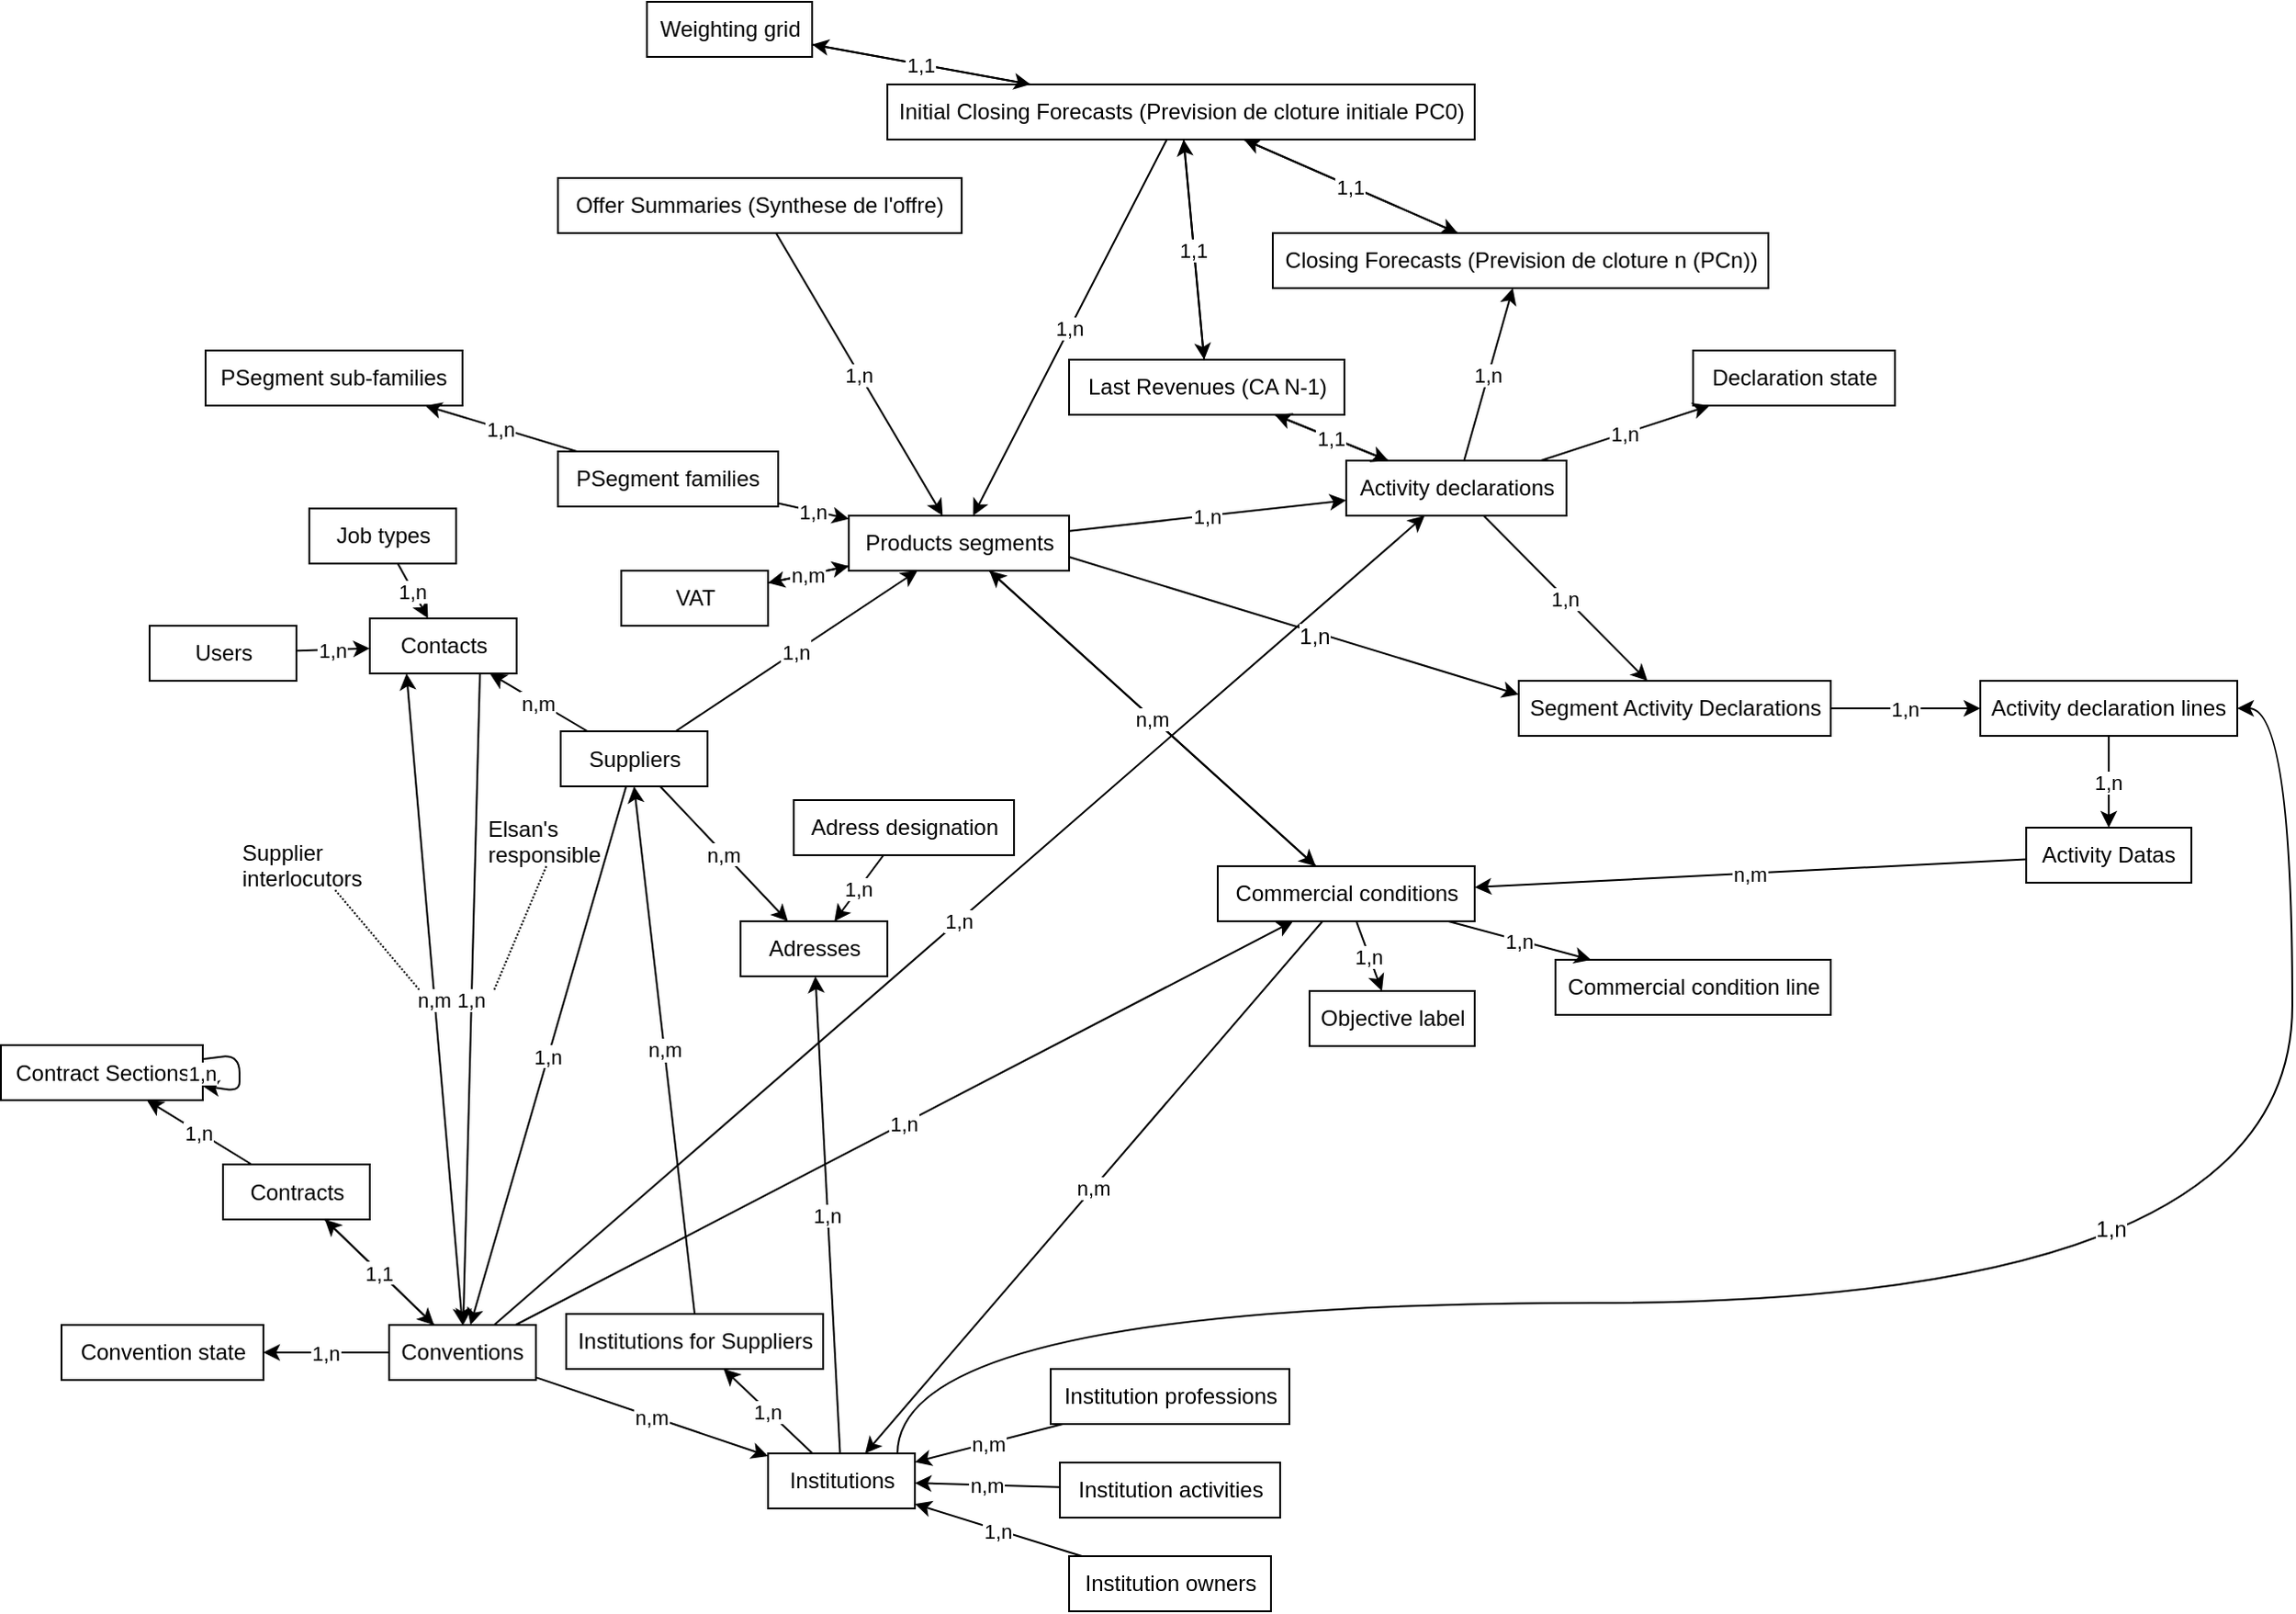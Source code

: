 <mxfile version="10.7.3" type="github"><diagram id="naOd1OUL0D1q2wEyUwnQ" name="Page-1"><mxGraphModel dx="1009" dy="578" grid="1" gridSize="10" guides="1" tooltips="1" connect="1" arrows="1" fold="1" page="1" pageScale="1" pageWidth="827" pageHeight="1169" math="0" shadow="0"><root><mxCell id="0"/><mxCell id="1" parent="0"/><mxCell id="yR6SuKaiQKpG99iB0D87-2" value="Suppliers" style="whiteSpace=wrap;html=1;" parent="1" vertex="1"><mxGeometry x="426.5" y="508.5" width="80" height="30" as="geometry"/></mxCell><mxCell id="yR6SuKaiQKpG99iB0D87-3" value="Products segments" style="whiteSpace=wrap;html=1;" parent="1" vertex="1"><mxGeometry x="583.5" y="391" width="120" height="30" as="geometry"/></mxCell><mxCell id="yR6SuKaiQKpG99iB0D87-4" value="1,n" parent="1" source="yR6SuKaiQKpG99iB0D87-2" target="yR6SuKaiQKpG99iB0D87-3" edge="1"><mxGeometry x="113.5" y="116" as="geometry"/></mxCell><mxCell id="yR6SuKaiQKpG99iB0D87-5" value="Conventions" style="whiteSpace=wrap;html=1;" parent="1" vertex="1"><mxGeometry x="333" y="832" width="80" height="30" as="geometry"/></mxCell><mxCell id="yR6SuKaiQKpG99iB0D87-6" value="1,n" parent="1" source="yR6SuKaiQKpG99iB0D87-2" target="yR6SuKaiQKpG99iB0D87-5" edge="1"><mxGeometry x="113.5" y="116" as="geometry"/></mxCell><mxCell id="yR6SuKaiQKpG99iB0D87-7" value="Adresses" style="whiteSpace=wrap;html=1;" parent="1" vertex="1"><mxGeometry x="524.5" y="612" width="80" height="30" as="geometry"/></mxCell><mxCell id="yR6SuKaiQKpG99iB0D87-8" value="n,m" parent="1" source="yR6SuKaiQKpG99iB0D87-2" target="yR6SuKaiQKpG99iB0D87-7" edge="1"><mxGeometry x="113.5" y="116" as="geometry"/></mxCell><mxCell id="yR6SuKaiQKpG99iB0D87-9" value="Institutions" style="whiteSpace=wrap;html=1;" parent="1" vertex="1"><mxGeometry x="539.5" y="902" width="80" height="30" as="geometry"/></mxCell><mxCell id="yR6SuKaiQKpG99iB0D87-10" value="1,n" parent="1" source="yR6SuKaiQKpG99iB0D87-9" target="yR6SuKaiQKpG99iB0D87-7" edge="1"><mxGeometry x="113.5" y="116" as="geometry"/></mxCell><mxCell id="yR6SuKaiQKpG99iB0D87-11" value="Institutions for Suppliers" style="whiteSpace=wrap;html=1;" parent="1" vertex="1"><mxGeometry x="429.5" y="826" width="140" height="30" as="geometry"/></mxCell><mxCell id="yR6SuKaiQKpG99iB0D87-12" value="1,n" parent="1" source="yR6SuKaiQKpG99iB0D87-9" target="yR6SuKaiQKpG99iB0D87-11" edge="1"><mxGeometry x="118.5" y="241" as="geometry"/></mxCell><mxCell id="yR6SuKaiQKpG99iB0D87-13" value="Adress designation" style="whiteSpace=wrap;html=1;" parent="1" vertex="1"><mxGeometry x="553.5" y="546" width="120" height="30" as="geometry"/></mxCell><mxCell id="yR6SuKaiQKpG99iB0D87-14" value="1,n" parent="1" source="yR6SuKaiQKpG99iB0D87-13" target="yR6SuKaiQKpG99iB0D87-7" edge="1"><mxGeometry x="113.5" y="116" as="geometry"/></mxCell><mxCell id="yR6SuKaiQKpG99iB0D87-15" value="Institution owners" style="whiteSpace=wrap;html=1;" parent="1" vertex="1"><mxGeometry x="703.5" y="958" width="110" height="30" as="geometry"/></mxCell><mxCell id="yR6SuKaiQKpG99iB0D87-16" value="1,n" parent="1" source="yR6SuKaiQKpG99iB0D87-15" target="yR6SuKaiQKpG99iB0D87-9" edge="1"><mxGeometry x="118.5" y="241" as="geometry"/></mxCell><mxCell id="yR6SuKaiQKpG99iB0D87-17" value="Institution professions" style="whiteSpace=wrap;html=1;" parent="1" vertex="1"><mxGeometry x="693.5" y="856" width="130" height="30" as="geometry"/></mxCell><mxCell id="yR6SuKaiQKpG99iB0D87-18" value="n,m" parent="1" source="yR6SuKaiQKpG99iB0D87-17" target="yR6SuKaiQKpG99iB0D87-9" edge="1"><mxGeometry x="118.5" y="241" as="geometry"/></mxCell><mxCell id="yR6SuKaiQKpG99iB0D87-19" value="Institution activities" style="whiteSpace=wrap;html=1;" parent="1" vertex="1"><mxGeometry x="698.5" y="907" width="120" height="30" as="geometry"/></mxCell><mxCell id="yR6SuKaiQKpG99iB0D87-20" value="n,m" parent="1" source="yR6SuKaiQKpG99iB0D87-19" target="yR6SuKaiQKpG99iB0D87-9" edge="1"><mxGeometry x="118.5" y="241" as="geometry"/></mxCell><mxCell id="yR6SuKaiQKpG99iB0D87-21" value="n,m" parent="1" source="yR6SuKaiQKpG99iB0D87-5" target="yR6SuKaiQKpG99iB0D87-9" edge="1"><mxGeometry x="113.5" y="116" as="geometry"/></mxCell><mxCell id="yR6SuKaiQKpG99iB0D87-22" value="Commercial conditions" style="whiteSpace=wrap;html=1;" parent="1" vertex="1"><mxGeometry x="784.5" y="582" width="140" height="30" as="geometry"/></mxCell><mxCell id="yR6SuKaiQKpG99iB0D87-23" value="1,n" parent="1" source="yR6SuKaiQKpG99iB0D87-5" target="yR6SuKaiQKpG99iB0D87-22" edge="1"><mxGeometry x="113.5" y="116" as="geometry"/></mxCell><mxCell id="yR6SuKaiQKpG99iB0D87-24" value="Convention state" style="whiteSpace=wrap;html=1;" parent="1" vertex="1"><mxGeometry x="154.5" y="832" width="110" height="30" as="geometry"/></mxCell><mxCell id="yR6SuKaiQKpG99iB0D87-25" value="1,n" parent="1" source="yR6SuKaiQKpG99iB0D87-5" target="yR6SuKaiQKpG99iB0D87-24" edge="1"><mxGeometry x="6.5" y="348.5" as="geometry"/></mxCell><mxCell id="yR6SuKaiQKpG99iB0D87-26" value="n,m" parent="1" source="yR6SuKaiQKpG99iB0D87-22" target="yR6SuKaiQKpG99iB0D87-9" edge="1"><mxGeometry x="113.5" y="116" as="geometry"/></mxCell><mxCell id="yR6SuKaiQKpG99iB0D87-27" value="Objective label" style="whiteSpace=wrap;html=1;" parent="1" vertex="1"><mxGeometry x="834.5" y="650" width="90" height="30" as="geometry"/></mxCell><mxCell id="yR6SuKaiQKpG99iB0D87-28" value="1,n" parent="1" source="yR6SuKaiQKpG99iB0D87-22" target="yR6SuKaiQKpG99iB0D87-27" edge="1"><mxGeometry x="113.5" y="116" as="geometry"/></mxCell><mxCell id="yR6SuKaiQKpG99iB0D87-29" value="Commercial condition line" style="whiteSpace=wrap;html=1;" parent="1" vertex="1"><mxGeometry x="968.5" y="633" width="150" height="30" as="geometry"/></mxCell><mxCell id="yR6SuKaiQKpG99iB0D87-30" value="1,n" parent="1" source="yR6SuKaiQKpG99iB0D87-22" target="yR6SuKaiQKpG99iB0D87-29" edge="1"><mxGeometry x="113.5" y="116" as="geometry"/></mxCell><mxCell id="yR6SuKaiQKpG99iB0D87-31" value="Activity Datas" style="whiteSpace=wrap;html=1;" parent="1" vertex="1"><mxGeometry x="1225" y="561" width="90" height="30" as="geometry"/></mxCell><mxCell id="yR6SuKaiQKpG99iB0D87-32" value="n,m" parent="1" source="yR6SuKaiQKpG99iB0D87-31" target="yR6SuKaiQKpG99iB0D87-22" edge="1"><mxGeometry x="113.5" y="116" as="geometry"/></mxCell><mxCell id="yR6SuKaiQKpG99iB0D87-33" value="n,m" parent="1" source="yR6SuKaiQKpG99iB0D87-3" target="yR6SuKaiQKpG99iB0D87-22" edge="1"><mxGeometry x="113.5" y="116" as="geometry"/></mxCell><mxCell id="yR6SuKaiQKpG99iB0D87-34" value="Activity declarations" style="whiteSpace=wrap;html=1;" parent="1" vertex="1"><mxGeometry x="854.5" y="361" width="120" height="30" as="geometry"/></mxCell><mxCell id="yR6SuKaiQKpG99iB0D87-35" value="1,n" parent="1" source="yR6SuKaiQKpG99iB0D87-3" target="yR6SuKaiQKpG99iB0D87-34" edge="1"><mxGeometry x="113.5" y="116" as="geometry"/></mxCell><mxCell id="yR6SuKaiQKpG99iB0D87-36" value="PSegment families" style="whiteSpace=wrap;html=1;" parent="1" vertex="1"><mxGeometry x="425" y="356" width="120" height="30" as="geometry"/></mxCell><mxCell id="yR6SuKaiQKpG99iB0D87-37" value="PSegment sub-families" style="whiteSpace=wrap;html=1;" parent="1" vertex="1"><mxGeometry x="233" y="301" width="140" height="30" as="geometry"/></mxCell><mxCell id="yR6SuKaiQKpG99iB0D87-38" value="1,n" parent="1" source="yR6SuKaiQKpG99iB0D87-36" target="yR6SuKaiQKpG99iB0D87-37" edge="1"><mxGeometry x="113.5" y="116" as="geometry"/></mxCell><mxCell id="yR6SuKaiQKpG99iB0D87-39" value="1,n" parent="1" source="yR6SuKaiQKpG99iB0D87-36" target="yR6SuKaiQKpG99iB0D87-3" edge="1"><mxGeometry x="113.5" y="116" as="geometry"/></mxCell><mxCell id="yR6SuKaiQKpG99iB0D87-40" value="n,m" parent="1" source="yR6SuKaiQKpG99iB0D87-22" target="yR6SuKaiQKpG99iB0D87-3" edge="1"><mxGeometry x="113.5" y="116" as="geometry"/></mxCell><mxCell id="yR6SuKaiQKpG99iB0D87-41" value="VAT" style="whiteSpace=wrap;html=1;" parent="1" vertex="1"><mxGeometry x="459.5" y="421" width="80" height="30" as="geometry"/></mxCell><mxCell id="yR6SuKaiQKpG99iB0D87-42" value="n,m" parent="1" source="yR6SuKaiQKpG99iB0D87-41" target="yR6SuKaiQKpG99iB0D87-3" edge="1"><mxGeometry x="113.5" y="116" as="geometry"/></mxCell><mxCell id="yR6SuKaiQKpG99iB0D87-43" value="n,m" parent="1" source="yR6SuKaiQKpG99iB0D87-3" target="yR6SuKaiQKpG99iB0D87-41" edge="1"><mxGeometry x="113.5" y="116" as="geometry"/></mxCell><mxCell id="yR6SuKaiQKpG99iB0D87-44" value="Contracts" style="whiteSpace=wrap;html=1;" parent="1" vertex="1"><mxGeometry x="242.5" y="744.5" width="80" height="30" as="geometry"/></mxCell><mxCell id="yR6SuKaiQKpG99iB0D87-45" value="1,1" parent="1" source="yR6SuKaiQKpG99iB0D87-44" target="yR6SuKaiQKpG99iB0D87-5" edge="1"><mxGeometry x="6.5" y="348.5" as="geometry"/></mxCell><mxCell id="yR6SuKaiQKpG99iB0D87-46" value="1,1" parent="1" source="yR6SuKaiQKpG99iB0D87-5" target="yR6SuKaiQKpG99iB0D87-44" edge="1"><mxGeometry x="6.5" y="348.5" as="geometry"/></mxCell><mxCell id="yR6SuKaiQKpG99iB0D87-47" value="Contract Sections" style="whiteSpace=wrap;html=1;" parent="1" vertex="1"><mxGeometry x="121.5" y="679.5" width="110" height="30" as="geometry"/></mxCell><mxCell id="yR6SuKaiQKpG99iB0D87-48" value="1,n" parent="1" source="yR6SuKaiQKpG99iB0D87-47" target="yR6SuKaiQKpG99iB0D87-47" edge="1"><mxGeometry x="6.5" y="348.5" as="geometry"/></mxCell><mxCell id="yR6SuKaiQKpG99iB0D87-49" value="1,n" parent="1" source="yR6SuKaiQKpG99iB0D87-44" target="yR6SuKaiQKpG99iB0D87-47" edge="1"><mxGeometry x="6.5" y="348.5" as="geometry"/></mxCell><mxCell id="yR6SuKaiQKpG99iB0D87-50" value="1,n" parent="1" source="yR6SuKaiQKpG99iB0D87-5" target="yR6SuKaiQKpG99iB0D87-34" edge="1"><mxGeometry x="113.5" y="116" as="geometry"/></mxCell><mxCell id="yR6SuKaiQKpG99iB0D87-51" value="Segment Activity Declarations" style="whiteSpace=wrap;html=1;" parent="1" vertex="1"><mxGeometry x="948.5" y="481" width="170" height="30" as="geometry"/></mxCell><mxCell id="yR6SuKaiQKpG99iB0D87-52" value="1,n" parent="1" source="yR6SuKaiQKpG99iB0D87-34" target="yR6SuKaiQKpG99iB0D87-51" edge="1"><mxGeometry x="113.5" y="116" as="geometry"/></mxCell><mxCell id="yR6SuKaiQKpG99iB0D87-53" value="Closing Forecasts (Prevision de cloture n (PCn))" style="whiteSpace=wrap;html=1;" parent="1" vertex="1"><mxGeometry x="814.5" y="237" width="270" height="30" as="geometry"/></mxCell><mxCell id="yR6SuKaiQKpG99iB0D87-54" value="1,n" parent="1" source="yR6SuKaiQKpG99iB0D87-34" target="yR6SuKaiQKpG99iB0D87-53" edge="1"><mxGeometry x="113.5" y="116" as="geometry"/></mxCell><mxCell id="yR6SuKaiQKpG99iB0D87-55" value="Declaration state" style="whiteSpace=wrap;html=1;" parent="1" vertex="1"><mxGeometry x="1043.5" y="301" width="110" height="30" as="geometry"/></mxCell><mxCell id="yR6SuKaiQKpG99iB0D87-56" value="1,n" parent="1" source="yR6SuKaiQKpG99iB0D87-34" target="yR6SuKaiQKpG99iB0D87-55" edge="1"><mxGeometry x="113.5" y="116" as="geometry"/></mxCell><mxCell id="71o8TnyF8GGuxDiCUTte-1" style="edgeStyle=orthogonalEdgeStyle;orthogonalLoop=1;jettySize=auto;html=1;exitX=0.881;exitY=0.007;exitDx=0;exitDy=0;exitPerimeter=0;strokeColor=#000000;curved=1;" parent="1" source="yR6SuKaiQKpG99iB0D87-9" target="yR6SuKaiQKpG99iB0D87-57" edge="1"><mxGeometry relative="1" as="geometry"><Array as="points"><mxPoint x="610" y="820"/><mxPoint x="1370" y="820"/><mxPoint x="1370" y="496"/></Array></mxGeometry></mxCell><mxCell id="71o8TnyF8GGuxDiCUTte-2" value="1,n" style="text;html=1;resizable=0;points=[];align=center;verticalAlign=middle;labelBackgroundColor=#ffffff;" parent="71o8TnyF8GGuxDiCUTte-1" vertex="1" connectable="0"><mxGeometry x="0.285" relative="1" as="geometry"><mxPoint x="-26" y="-40" as="offset"/></mxGeometry></mxCell><mxCell id="yR6SuKaiQKpG99iB0D87-57" value="Activity declaration lines" style="whiteSpace=wrap;html=1;" parent="1" vertex="1"><mxGeometry x="1200" y="481" width="140" height="30" as="geometry"/></mxCell><mxCell id="yR6SuKaiQKpG99iB0D87-58" value="1,n" parent="1" source="yR6SuKaiQKpG99iB0D87-51" target="yR6SuKaiQKpG99iB0D87-57" edge="1"><mxGeometry x="294.5" y="95" as="geometry"/></mxCell><mxCell id="yR6SuKaiQKpG99iB0D87-59" value="1,n" parent="1" source="yR6SuKaiQKpG99iB0D87-57" target="yR6SuKaiQKpG99iB0D87-31" edge="1"><mxGeometry x="294.5" y="95" as="geometry"/></mxCell><mxCell id="yR6SuKaiQKpG99iB0D87-60" value="Initial Closing Forecasts (Prevision de cloture initiale PC0)" style="whiteSpace=wrap;html=1;" parent="1" vertex="1"><mxGeometry x="604.5" y="156" width="320" height="30" as="geometry"/></mxCell><mxCell id="yR6SuKaiQKpG99iB0D87-61" value="1,1" parent="1" source="yR6SuKaiQKpG99iB0D87-53" target="yR6SuKaiQKpG99iB0D87-60" edge="1"><mxGeometry x="113.5" y="116" as="geometry"/></mxCell><mxCell id="yR6SuKaiQKpG99iB0D87-62" value="1,1" parent="1" source="yR6SuKaiQKpG99iB0D87-60" target="yR6SuKaiQKpG99iB0D87-53" edge="1"><mxGeometry x="113.5" y="116" as="geometry"/></mxCell><mxCell id="yR6SuKaiQKpG99iB0D87-63" value="1,n" parent="1" source="yR6SuKaiQKpG99iB0D87-60" target="yR6SuKaiQKpG99iB0D87-3" edge="1"><mxGeometry x="113.5" y="116" as="geometry"/></mxCell><mxCell id="yR6SuKaiQKpG99iB0D87-64" value="Offer Summaries (Synthese de l'offre)" style="whiteSpace=wrap;html=1;" parent="1" vertex="1"><mxGeometry x="425" y="207" width="220" height="30" as="geometry"/></mxCell><mxCell id="yR6SuKaiQKpG99iB0D87-65" value="1,n" parent="1" source="yR6SuKaiQKpG99iB0D87-64" target="yR6SuKaiQKpG99iB0D87-3" edge="1"><mxGeometry x="113.5" y="116" as="geometry"/></mxCell><mxCell id="yR6SuKaiQKpG99iB0D87-66" value="Last Revenues (CA N-1)" style="whiteSpace=wrap;html=1;" parent="1" vertex="1"><mxGeometry x="703.5" y="306" width="150" height="30" as="geometry"/></mxCell><mxCell id="yR6SuKaiQKpG99iB0D87-67" value="1,1" parent="1" source="yR6SuKaiQKpG99iB0D87-66" target="yR6SuKaiQKpG99iB0D87-60" edge="1"><mxGeometry x="113.5" y="116" as="geometry"/></mxCell><mxCell id="yR6SuKaiQKpG99iB0D87-68" value="1,1" parent="1" source="yR6SuKaiQKpG99iB0D87-60" target="yR6SuKaiQKpG99iB0D87-66" edge="1"><mxGeometry x="113.5" y="116" as="geometry"/></mxCell><mxCell id="yR6SuKaiQKpG99iB0D87-69" value="Weighting grid" style="whiteSpace=wrap;html=1;" parent="1" vertex="1"><mxGeometry x="473.5" y="111" width="90" height="30" as="geometry"/></mxCell><mxCell id="yR6SuKaiQKpG99iB0D87-70" value="1,1" parent="1" source="yR6SuKaiQKpG99iB0D87-69" target="yR6SuKaiQKpG99iB0D87-60" edge="1"><mxGeometry x="113.5" y="116" as="geometry"/></mxCell><mxCell id="yR6SuKaiQKpG99iB0D87-71" value="1,1" parent="1" source="yR6SuKaiQKpG99iB0D87-60" target="yR6SuKaiQKpG99iB0D87-69" edge="1"><mxGeometry x="113.5" y="116" as="geometry"/></mxCell><mxCell id="yR6SuKaiQKpG99iB0D87-72" value="1,1" parent="1" source="yR6SuKaiQKpG99iB0D87-66" target="yR6SuKaiQKpG99iB0D87-34" edge="1"><mxGeometry x="113.5" y="116" as="geometry"/></mxCell><mxCell id="yR6SuKaiQKpG99iB0D87-73" value="1,1" parent="1" source="yR6SuKaiQKpG99iB0D87-34" target="yR6SuKaiQKpG99iB0D87-66" edge="1"><mxGeometry x="113.5" y="116" as="geometry"/></mxCell><mxCell id="yR6SuKaiQKpG99iB0D87-74" value="Users" style="whiteSpace=wrap;html=1;" parent="1" vertex="1"><mxGeometry x="202.5" y="451" width="80" height="30" as="geometry"/></mxCell><mxCell id="yR6SuKaiQKpG99iB0D87-75" value="Contacts" style="whiteSpace=wrap;html=1;" parent="1" vertex="1"><mxGeometry x="322.5" y="447" width="80" height="30" as="geometry"/></mxCell><mxCell id="yR6SuKaiQKpG99iB0D87-76" value="1,n" parent="1" source="yR6SuKaiQKpG99iB0D87-74" target="yR6SuKaiQKpG99iB0D87-75" edge="1"><mxGeometry x="33.5" y="77" as="geometry"/></mxCell><mxCell id="yR6SuKaiQKpG99iB0D87-77" value="1,n" style="startArrow=classic;startFill=1;entryX=0.75;entryY=1;entryDx=0;entryDy=0;endArrow=none;endFill=0;" parent="1" source="yR6SuKaiQKpG99iB0D87-5" target="yR6SuKaiQKpG99iB0D87-75" edge="1"><mxGeometry x="113.5" y="116" as="geometry"/></mxCell><mxCell id="yR6SuKaiQKpG99iB0D87-78" value="n,m" parent="1" source="yR6SuKaiQKpG99iB0D87-2" target="yR6SuKaiQKpG99iB0D87-75" edge="1"><mxGeometry x="33.5" y="77" as="geometry"/></mxCell><mxCell id="yR6SuKaiQKpG99iB0D87-80" value="Job types" style="whiteSpace=wrap;html=1;" parent="1" vertex="1"><mxGeometry x="289.5" y="387.1" width="80" height="30" as="geometry"/></mxCell><mxCell id="yR6SuKaiQKpG99iB0D87-81" value="1,n" parent="1" source="yR6SuKaiQKpG99iB0D87-80" target="yR6SuKaiQKpG99iB0D87-75" edge="1"><mxGeometry x="33.5" y="77" as="geometry"/></mxCell><mxCell id="jRkACH4_h2vfaJKsrGcW-4" value="" style="endArrow=classic;html=1;exitX=1;exitY=0.75;exitDx=0;exitDy=0;entryX=0;entryY=0.25;entryDx=0;entryDy=0;" parent="1" source="yR6SuKaiQKpG99iB0D87-3" target="yR6SuKaiQKpG99iB0D87-51" edge="1"><mxGeometry width="50" height="50" relative="1" as="geometry"><mxPoint x="1310" y="280" as="sourcePoint"/><mxPoint x="1360" y="230" as="targetPoint"/></mxGeometry></mxCell><mxCell id="jRkACH4_h2vfaJKsrGcW-5" value="1,n" style="text;html=1;resizable=0;points=[];align=center;verticalAlign=middle;labelBackgroundColor=#ffffff;" parent="jRkACH4_h2vfaJKsrGcW-4" vertex="1" connectable="0"><mxGeometry x="0.088" y="-1" relative="1" as="geometry"><mxPoint y="1" as="offset"/></mxGeometry></mxCell><mxCell id="71o8TnyF8GGuxDiCUTte-8" value="n,m" style="endArrow=classic;html=1;shadow=0;entryX=0.5;entryY=1;entryDx=0;entryDy=0;exitX=0.5;exitY=0;exitDx=0;exitDy=0;" parent="1" source="yR6SuKaiQKpG99iB0D87-11" target="yR6SuKaiQKpG99iB0D87-2" edge="1"><mxGeometry width="50" height="50" relative="1" as="geometry"><mxPoint x="210" y="1060" as="sourcePoint"/><mxPoint x="260" y="1010" as="targetPoint"/></mxGeometry></mxCell><mxCell id="yvk2QcrdB3WW0yXIJ21a-2" style="rounded=0;orthogonalLoop=1;jettySize=auto;html=1;startArrow=none;startFill=0;dashed=1;dashPattern=1 1;endArrow=none;endFill=0;" edge="1" parent="1" source="yvk2QcrdB3WW0yXIJ21a-1"><mxGeometry relative="1" as="geometry"><mxPoint x="390" y="650" as="targetPoint"/></mxGeometry></mxCell><mxCell id="yvk2QcrdB3WW0yXIJ21a-1" value="Elsan's&lt;br&gt;responsible&lt;br&gt;" style="text;html=1;resizable=0;points=[];autosize=1;align=left;verticalAlign=top;spacingTop=-4;" vertex="1" parent="1"><mxGeometry x="385" y="552" width="80" height="30" as="geometry"/></mxCell><mxCell id="yvk2QcrdB3WW0yXIJ21a-3" value="n,m" style="startArrow=classic;startFill=1;entryX=0.25;entryY=1;entryDx=0;entryDy=0;exitX=0.5;exitY=0;exitDx=0;exitDy=0;" edge="1" parent="1" source="yR6SuKaiQKpG99iB0D87-5" target="yR6SuKaiQKpG99iB0D87-75"><mxGeometry x="123.5" y="126" as="geometry"><mxPoint x="382.591" y="842" as="sourcePoint"/><mxPoint x="372.909" y="487" as="targetPoint"/></mxGeometry></mxCell><mxCell id="yvk2QcrdB3WW0yXIJ21a-5" style="edgeStyle=none;rounded=0;orthogonalLoop=1;jettySize=auto;html=1;dashed=1;dashPattern=1 1;startArrow=none;startFill=0;endArrow=none;endFill=0;" edge="1" parent="1" source="yvk2QcrdB3WW0yXIJ21a-4"><mxGeometry relative="1" as="geometry"><mxPoint x="350" y="650" as="targetPoint"/></mxGeometry></mxCell><mxCell id="yvk2QcrdB3WW0yXIJ21a-4" value="Supplier&lt;br&gt;interlocutors" style="text;html=1;resizable=0;points=[];autosize=1;align=left;verticalAlign=top;spacingTop=-4;" vertex="1" parent="1"><mxGeometry x="251" y="565" width="80" height="30" as="geometry"/></mxCell></root></mxGraphModel></diagram></mxfile>